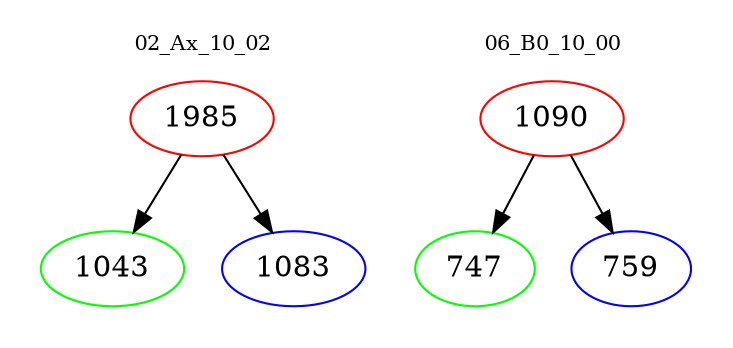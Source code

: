 digraph{
subgraph cluster_0 {
color = white
label = "02_Ax_10_02";
fontsize=10;
T0_1985 [label="1985", color="red"]
T0_1985 -> T0_1043 [color="black"]
T0_1043 [label="1043", color="green"]
T0_1985 -> T0_1083 [color="black"]
T0_1083 [label="1083", color="blue"]
}
subgraph cluster_1 {
color = white
label = "06_B0_10_00";
fontsize=10;
T1_1090 [label="1090", color="red"]
T1_1090 -> T1_747 [color="black"]
T1_747 [label="747", color="green"]
T1_1090 -> T1_759 [color="black"]
T1_759 [label="759", color="blue"]
}
}
